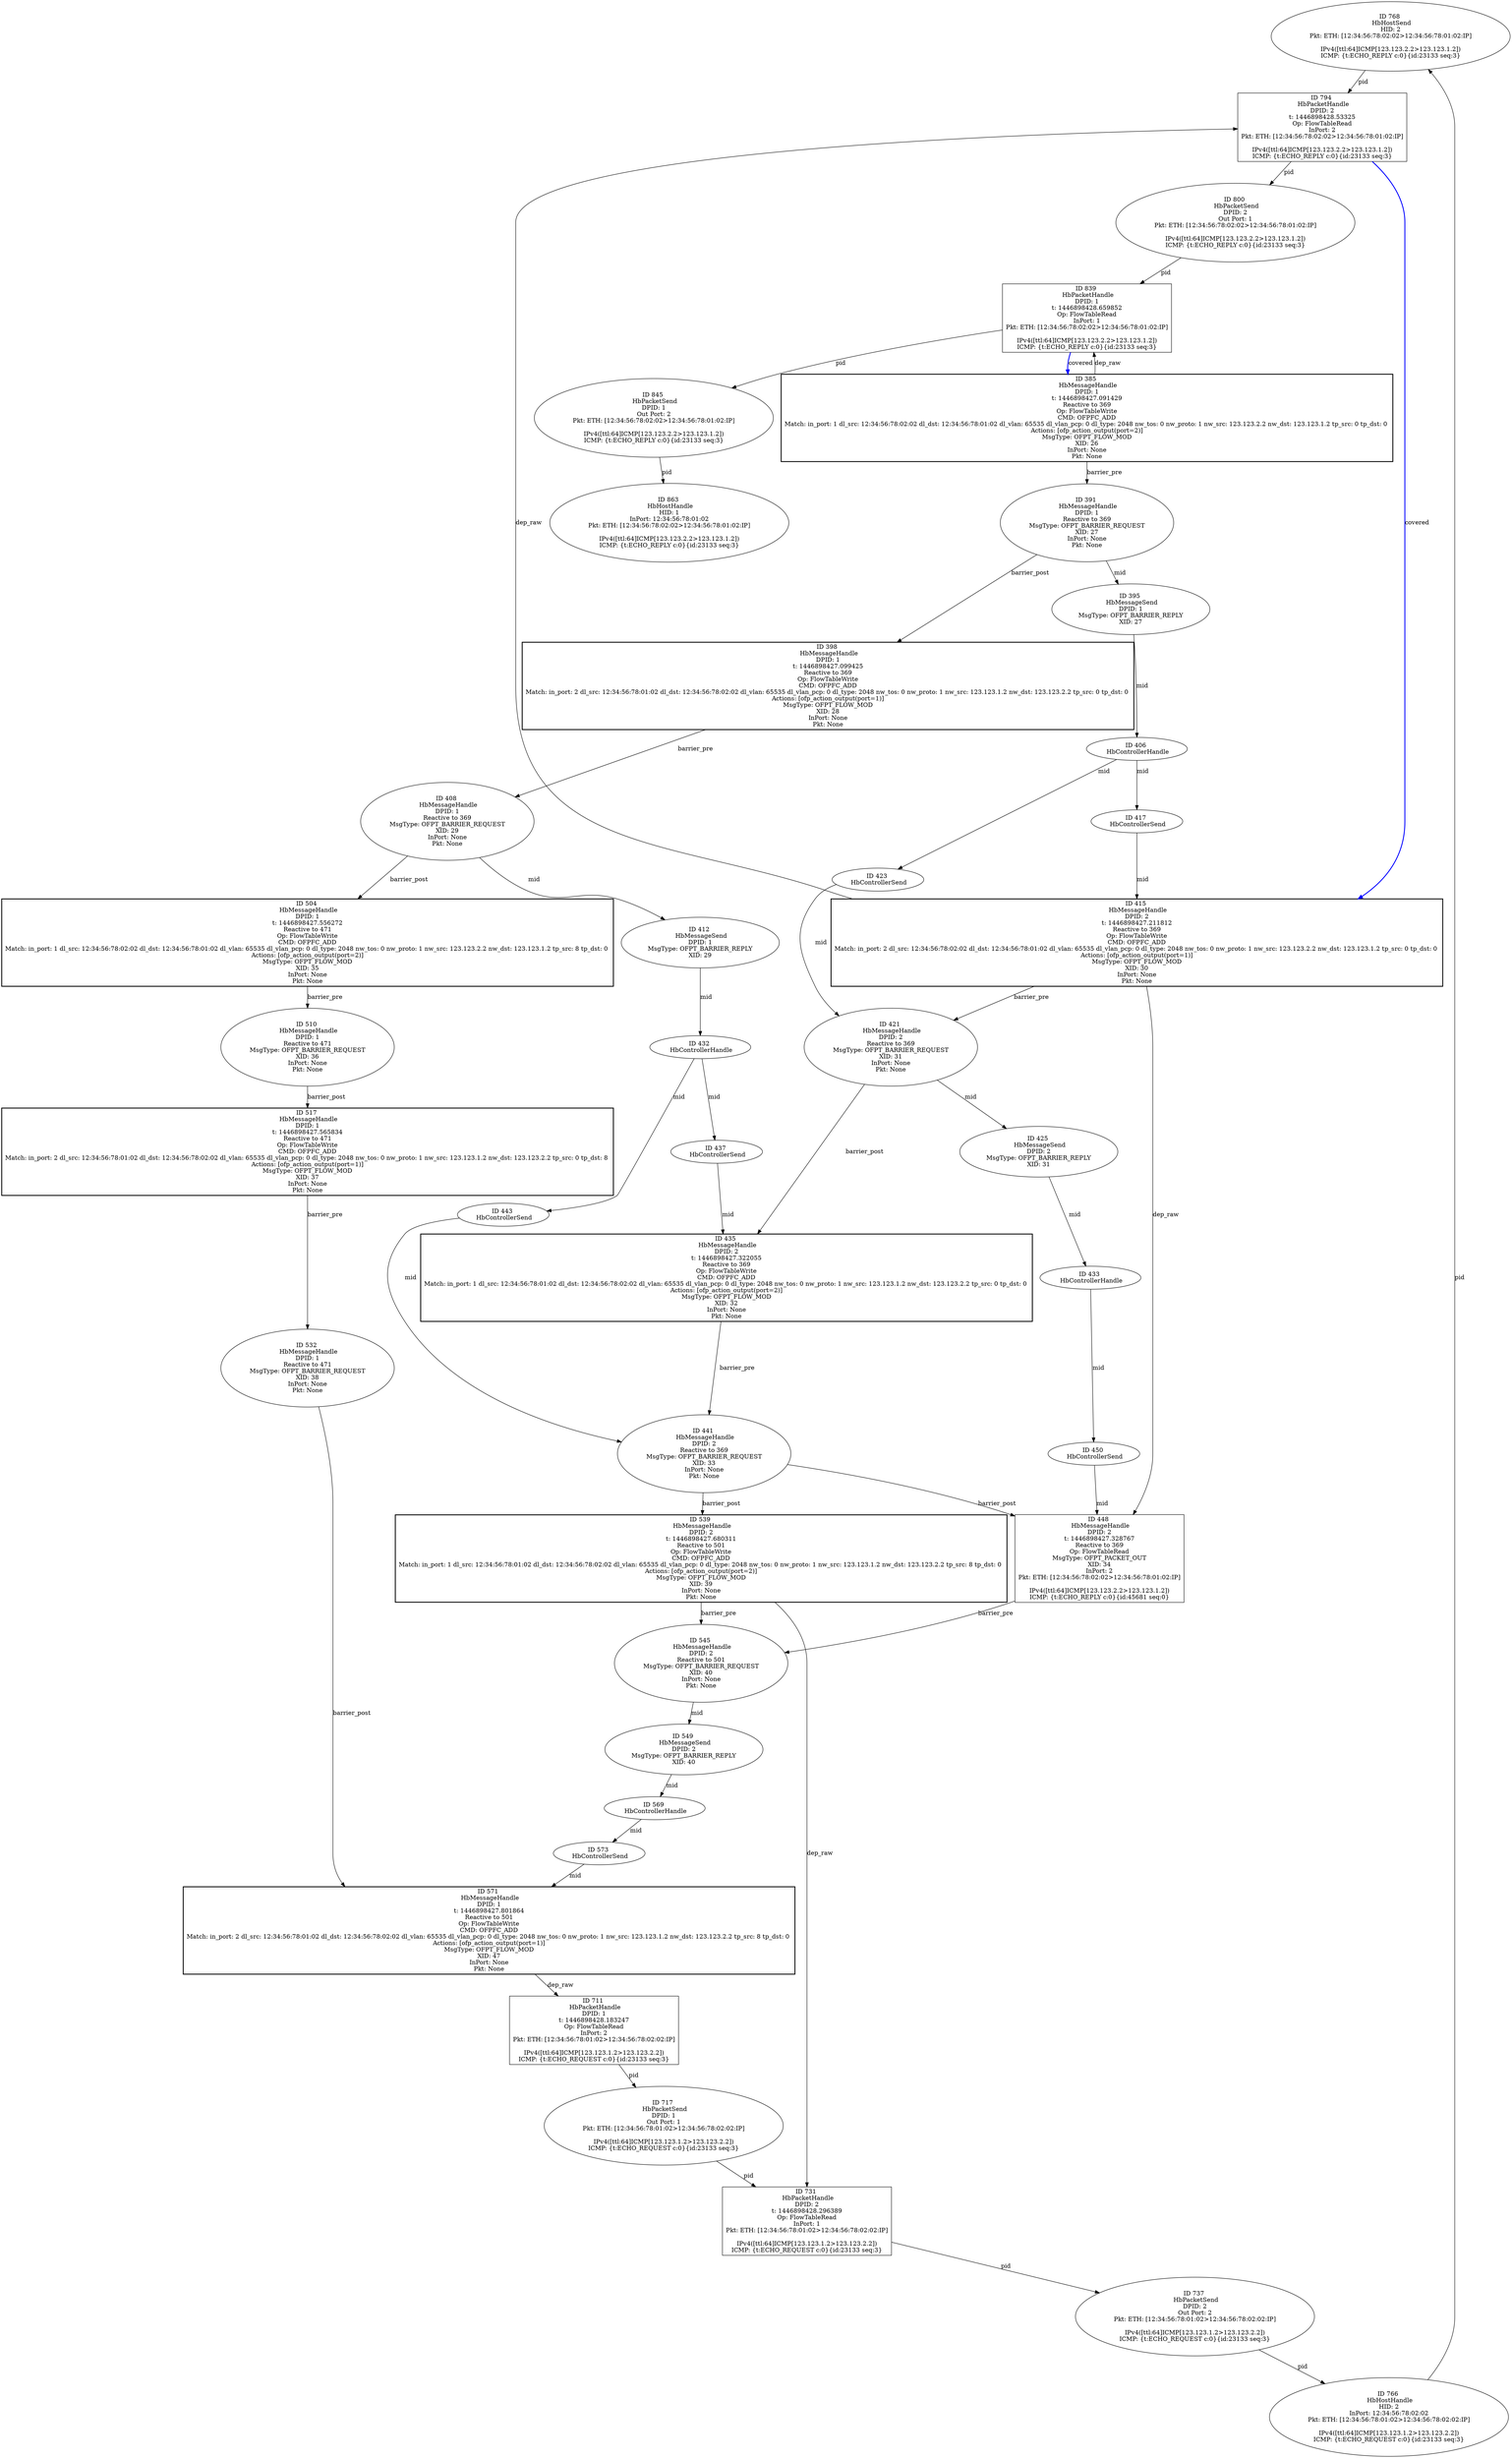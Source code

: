 strict digraph G {
768 [shape=oval, event=<hb_events.HbHostSend object at 0x10f8b50d0>, label="ID 768 
 HbHostSend
HID: 2
Pkt: ETH: [12:34:56:78:02:02>12:34:56:78:01:02:IP]

IPv4([ttl:64]ICMP[123.123.2.2>123.123.1.2])
ICMP: {t:ECHO_REPLY c:0}{id:23133 seq:3}"];
385 [event=<hb_events.HbMessageHandle object at 0x10f815c50>, shape=box, cmd_type="Reactive to 369", style=bold, label="ID 385 
 HbMessageHandle
DPID: 1
t: 1446898427.091429
Reactive to 369
Op: FlowTableWrite
CMD: OFPFC_ADD
Match: in_port: 1 dl_src: 12:34:56:78:02:02 dl_dst: 12:34:56:78:01:02 dl_vlan: 65535 dl_vlan_pcp: 0 dl_type: 2048 nw_tos: 0 nw_proto: 1 nw_src: 123.123.2.2 nw_dst: 123.123.1.2 tp_src: 0 tp_dst: 0 
Actions: [ofp_action_output(port=2)]
MsgType: OFPT_FLOW_MOD
XID: 26
InPort: None
Pkt: None"];
517 [event=<hb_events.HbMessageHandle object at 0x10f844890>, shape=box, cmd_type="Reactive to 471", style=bold, label="ID 517 
 HbMessageHandle
DPID: 1
t: 1446898427.565834
Reactive to 471
Op: FlowTableWrite
CMD: OFPFC_ADD
Match: in_port: 2 dl_src: 12:34:56:78:01:02 dl_dst: 12:34:56:78:02:02 dl_vlan: 65535 dl_vlan_pcp: 0 dl_type: 2048 nw_tos: 0 nw_proto: 1 nw_src: 123.123.1.2 nw_dst: 123.123.2.2 tp_src: 0 tp_dst: 8 
Actions: [ofp_action_output(port=1)]
MsgType: OFPT_FLOW_MOD
XID: 37
InPort: None
Pkt: None"];
391 [shape=oval, cmd_type="Reactive to 369", event=<hb_events.HbMessageHandle object at 0x10f815d90>, label="ID 391 
 HbMessageHandle
DPID: 1
Reactive to 369
MsgType: OFPT_BARRIER_REQUEST
XID: 27
InPort: None
Pkt: None"];
395 [shape=oval, event=<hb_events.HbMessageSend object at 0x10f815e10>, label="ID 395 
 HbMessageSend
DPID: 1
MsgType: OFPT_BARRIER_REPLY
XID: 27"];
398 [event=<hb_events.HbMessageHandle object at 0x10f81b450>, shape=box, cmd_type="Reactive to 369", style=bold, label="ID 398 
 HbMessageHandle
DPID: 1
t: 1446898427.099425
Reactive to 369
Op: FlowTableWrite
CMD: OFPFC_ADD
Match: in_port: 2 dl_src: 12:34:56:78:01:02 dl_dst: 12:34:56:78:02:02 dl_vlan: 65535 dl_vlan_pcp: 0 dl_type: 2048 nw_tos: 0 nw_proto: 1 nw_src: 123.123.1.2 nw_dst: 123.123.2.2 tp_src: 0 tp_dst: 0 
Actions: [ofp_action_output(port=1)]
MsgType: OFPT_FLOW_MOD
XID: 28
InPort: None
Pkt: None"];
532 [shape=oval, cmd_type="Reactive to 471", event=<hb_events.HbMessageHandle object at 0x10f844a50>, label="ID 532 
 HbMessageHandle
DPID: 1
Reactive to 471
MsgType: OFPT_BARRIER_REQUEST
XID: 38
InPort: None
Pkt: None"];
406 [shape=oval, event=<hb_events.HbControllerHandle object at 0x10f81b510>, label="ID 406 
 HbControllerHandle"];
408 [shape=oval, cmd_type="Reactive to 369", event=<hb_events.HbMessageHandle object at 0x10f81b6d0>, label="ID 408 
 HbMessageHandle
DPID: 1
Reactive to 369
MsgType: OFPT_BARRIER_REQUEST
XID: 29
InPort: None
Pkt: None"];
794 [shape=box, event=<hb_events.HbPacketHandle object at 0x10f90f310>, label="ID 794 
 HbPacketHandle
DPID: 2
t: 1446898428.53325
Op: FlowTableRead
InPort: 2
Pkt: ETH: [12:34:56:78:02:02>12:34:56:78:01:02:IP]

IPv4([ttl:64]ICMP[123.123.2.2>123.123.1.2])
ICMP: {t:ECHO_REPLY c:0}{id:23133 seq:3}"];
539 [event=<hb_events.HbMessageHandle object at 0x10f84a3d0>, shape=box, cmd_type="Reactive to 501", style=bold, label="ID 539 
 HbMessageHandle
DPID: 2
t: 1446898427.680311
Reactive to 501
Op: FlowTableWrite
CMD: OFPFC_ADD
Match: in_port: 1 dl_src: 12:34:56:78:01:02 dl_dst: 12:34:56:78:02:02 dl_vlan: 65535 dl_vlan_pcp: 0 dl_type: 2048 nw_tos: 0 nw_proto: 1 nw_src: 123.123.1.2 nw_dst: 123.123.2.2 tp_src: 8 tp_dst: 0 
Actions: [ofp_action_output(port=2)]
MsgType: OFPT_FLOW_MOD
XID: 39
InPort: None
Pkt: None"];
412 [shape=oval, event=<hb_events.HbMessageSend object at 0x10f81b650>, label="ID 412 
 HbMessageSend
DPID: 1
MsgType: OFPT_BARRIER_REPLY
XID: 29"];
415 [event=<hb_events.HbMessageHandle object at 0x10f81b850>, shape=box, cmd_type="Reactive to 369", style=bold, label="ID 415 
 HbMessageHandle
DPID: 2
t: 1446898427.211812
Reactive to 369
Op: FlowTableWrite
CMD: OFPFC_ADD
Match: in_port: 2 dl_src: 12:34:56:78:02:02 dl_dst: 12:34:56:78:01:02 dl_vlan: 65535 dl_vlan_pcp: 0 dl_type: 2048 nw_tos: 0 nw_proto: 1 nw_src: 123.123.2.2 nw_dst: 123.123.1.2 tp_src: 0 tp_dst: 0 
Actions: [ofp_action_output(port=1)]
MsgType: OFPT_FLOW_MOD
XID: 30
InPort: None
Pkt: None"];
800 [shape=oval, event=<hb_events.HbPacketSend object at 0x10f9175d0>, label="ID 800 
 HbPacketSend
DPID: 2
Out Port: 1
Pkt: ETH: [12:34:56:78:02:02>12:34:56:78:01:02:IP]

IPv4([ttl:64]ICMP[123.123.2.2>123.123.1.2])
ICMP: {t:ECHO_REPLY c:0}{id:23133 seq:3}"];
545 [shape=oval, cmd_type="Reactive to 501", event=<hb_events.HbMessageHandle object at 0x10f84a590>, label="ID 545 
 HbMessageHandle
DPID: 2
Reactive to 501
MsgType: OFPT_BARRIER_REQUEST
XID: 40
InPort: None
Pkt: None"];
549 [shape=oval, event=<hb_events.HbMessageSend object at 0x10f84a4d0>, label="ID 549 
 HbMessageSend
DPID: 2
MsgType: OFPT_BARRIER_REPLY
XID: 40"];
423 [shape=oval, event=<hb_events.HbControllerSend object at 0x10f81bed0>, label="ID 423 
 HbControllerSend"];
425 [shape=oval, event=<hb_events.HbMessageSend object at 0x10f81bf90>, label="ID 425 
 HbMessageSend
DPID: 2
MsgType: OFPT_BARRIER_REPLY
XID: 31"];
711 [shape=box, event=<hb_events.HbPacketHandle object at 0x10f88a410>, label="ID 711 
 HbPacketHandle
DPID: 1
t: 1446898428.183247
Op: FlowTableRead
InPort: 2
Pkt: ETH: [12:34:56:78:01:02>12:34:56:78:02:02:IP]

IPv4([ttl:64]ICMP[123.123.1.2>123.123.2.2])
ICMP: {t:ECHO_REQUEST c:0}{id:23133 seq:3}"];
432 [shape=oval, event=<hb_events.HbControllerHandle object at 0x10f822050>, label="ID 432 
 HbControllerHandle"];
433 [shape=oval, event=<hb_events.HbControllerHandle object at 0x10f822090>, label="ID 433 
 HbControllerHandle"];
435 [event=<hb_events.HbMessageHandle object at 0x10f822690>, shape=box, cmd_type="Reactive to 369", style=bold, label="ID 435 
 HbMessageHandle
DPID: 2
t: 1446898427.322055
Reactive to 369
Op: FlowTableWrite
CMD: OFPFC_ADD
Match: in_port: 1 dl_src: 12:34:56:78:01:02 dl_dst: 12:34:56:78:02:02 dl_vlan: 65535 dl_vlan_pcp: 0 dl_type: 2048 nw_tos: 0 nw_proto: 1 nw_src: 123.123.1.2 nw_dst: 123.123.2.2 tp_src: 0 tp_dst: 0 
Actions: [ofp_action_output(port=2)]
MsgType: OFPT_FLOW_MOD
XID: 32
InPort: None
Pkt: None"];
437 [shape=oval, event=<hb_events.HbControllerSend object at 0x10f8224d0>, label="ID 437 
 HbControllerSend"];
569 [shape=oval, event=<hb_events.HbControllerHandle object at 0x10f8502d0>, label="ID 569 
 HbControllerHandle"];
571 [event=<hb_events.HbMessageHandle object at 0x10f856bd0>, shape=box, cmd_type="Reactive to 501", style=bold, label="ID 571 
 HbMessageHandle
DPID: 1
t: 1446898427.801864
Reactive to 501
Op: FlowTableWrite
CMD: OFPFC_ADD
Match: in_port: 2 dl_src: 12:34:56:78:01:02 dl_dst: 12:34:56:78:02:02 dl_vlan: 65535 dl_vlan_pcp: 0 dl_type: 2048 nw_tos: 0 nw_proto: 1 nw_src: 123.123.1.2 nw_dst: 123.123.2.2 tp_src: 8 tp_dst: 0 
Actions: [ofp_action_output(port=1)]
MsgType: OFPT_FLOW_MOD
XID: 47
InPort: None
Pkt: None"];
573 [shape=oval, event=<hb_events.HbControllerSend object at 0x10f850d10>, label="ID 573 
 HbControllerSend"];
448 [shape=box, cmd_type="Reactive to 369", event=<hb_events.HbMessageHandle object at 0x10f822950>, label="ID 448 
 HbMessageHandle
DPID: 2
t: 1446898427.328767
Reactive to 369
Op: FlowTableRead
MsgType: OFPT_PACKET_OUT
XID: 34
InPort: 2
Pkt: ETH: [12:34:56:78:02:02>12:34:56:78:01:02:IP]

IPv4([ttl:64]ICMP[123.123.2.2>123.123.1.2])
ICMP: {t:ECHO_REPLY c:0}{id:45681 seq:0}"];
450 [shape=oval, event=<hb_events.HbControllerSend object at 0x10f822890>, label="ID 450 
 HbControllerSend"];
839 [shape=box, event=<hb_events.HbPacketHandle object at 0x10f983e90>, label="ID 839 
 HbPacketHandle
DPID: 1
t: 1446898428.659852
Op: FlowTableRead
InPort: 1
Pkt: ETH: [12:34:56:78:02:02>12:34:56:78:01:02:IP]

IPv4([ttl:64]ICMP[123.123.2.2>123.123.1.2])
ICMP: {t:ECHO_REPLY c:0}{id:23133 seq:3}"];
863 [shape=oval, event=<hb_events.HbHostHandle object at 0x10f995cd0>, label="ID 863 
 HbHostHandle
HID: 1
InPort: 12:34:56:78:01:02
Pkt: ETH: [12:34:56:78:02:02>12:34:56:78:01:02:IP]

IPv4([ttl:64]ICMP[123.123.2.2>123.123.1.2])
ICMP: {t:ECHO_REPLY c:0}{id:23133 seq:3}"];
845 [shape=oval, event=<hb_events.HbPacketSend object at 0x10f983810>, label="ID 845 
 HbPacketSend
DPID: 1
Out Port: 2
Pkt: ETH: [12:34:56:78:02:02>12:34:56:78:01:02:IP]

IPv4([ttl:64]ICMP[123.123.2.2>123.123.1.2])
ICMP: {t:ECHO_REPLY c:0}{id:23133 seq:3}"];
717 [shape=oval, event=<hb_events.HbPacketSend object at 0x10f89ec90>, label="ID 717 
 HbPacketSend
DPID: 1
Out Port: 1
Pkt: ETH: [12:34:56:78:01:02>12:34:56:78:02:02:IP]

IPv4([ttl:64]ICMP[123.123.1.2>123.123.2.2])
ICMP: {t:ECHO_REQUEST c:0}{id:23133 seq:3}"];
441 [shape=oval, cmd_type="Reactive to 369", event=<hb_events.HbMessageHandle object at 0x10f822850>, label="ID 441 
 HbMessageHandle
DPID: 2
Reactive to 369
MsgType: OFPT_BARRIER_REQUEST
XID: 33
InPort: None
Pkt: None"];
731 [shape=box, event=<hb_events.HbPacketHandle object at 0x10f8a2510>, label="ID 731 
 HbPacketHandle
DPID: 2
t: 1446898428.296389
Op: FlowTableRead
InPort: 1
Pkt: ETH: [12:34:56:78:01:02>12:34:56:78:02:02:IP]

IPv4([ttl:64]ICMP[123.123.1.2>123.123.2.2])
ICMP: {t:ECHO_REQUEST c:0}{id:23133 seq:3}"];
421 [shape=oval, cmd_type="Reactive to 369", event=<hb_events.HbMessageHandle object at 0x10f81bf50>, label="ID 421 
 HbMessageHandle
DPID: 2
Reactive to 369
MsgType: OFPT_BARRIER_REQUEST
XID: 31
InPort: None
Pkt: None"];
737 [shape=oval, event=<hb_events.HbPacketSend object at 0x10f8b2a90>, label="ID 737 
 HbPacketSend
DPID: 2
Out Port: 2
Pkt: ETH: [12:34:56:78:01:02>12:34:56:78:02:02:IP]

IPv4([ttl:64]ICMP[123.123.1.2>123.123.2.2])
ICMP: {t:ECHO_REQUEST c:0}{id:23133 seq:3}"];
443 [shape=oval, event=<hb_events.HbControllerSend object at 0x10f822750>, label="ID 443 
 HbControllerSend"];
417 [shape=oval, event=<hb_events.HbControllerSend object at 0x10f81b710>, label="ID 417 
 HbControllerSend"];
510 [shape=oval, cmd_type="Reactive to 471", event=<hb_events.HbMessageHandle object at 0x10f844610>, label="ID 510 
 HbMessageHandle
DPID: 1
Reactive to 471
MsgType: OFPT_BARRIER_REQUEST
XID: 36
InPort: None
Pkt: None"];
504 [event=<hb_events.HbMessageHandle object at 0x10f8444d0>, shape=box, cmd_type="Reactive to 471", style=bold, label="ID 504 
 HbMessageHandle
DPID: 1
t: 1446898427.556272
Reactive to 471
Op: FlowTableWrite
CMD: OFPFC_ADD
Match: in_port: 1 dl_src: 12:34:56:78:02:02 dl_dst: 12:34:56:78:01:02 dl_vlan: 65535 dl_vlan_pcp: 0 dl_type: 2048 nw_tos: 0 nw_proto: 1 nw_src: 123.123.2.2 nw_dst: 123.123.1.2 tp_src: 8 tp_dst: 0 
Actions: [ofp_action_output(port=2)]
MsgType: OFPT_FLOW_MOD
XID: 35
InPort: None
Pkt: None"];
766 [shape=oval, event=<hb_events.HbHostHandle object at 0x10f8fdf50>, label="ID 766 
 HbHostHandle
HID: 2
InPort: 12:34:56:78:02:02
Pkt: ETH: [12:34:56:78:01:02>12:34:56:78:02:02:IP]

IPv4([ttl:64]ICMP[123.123.1.2>123.123.2.2])
ICMP: {t:ECHO_REQUEST c:0}{id:23133 seq:3}"];
768 -> 794  [rel=pid, label=pid];
385 -> 839  [rel=dep_raw, label=dep_raw];
385 -> 391  [rel=barrier_pre, label=barrier_pre];
517 -> 532  [rel=barrier_pre, label=barrier_pre];
391 -> 395  [rel=mid, label=mid];
391 -> 398  [rel=barrier_post, label=barrier_post];
395 -> 406  [rel=mid, label=mid];
398 -> 408  [rel=barrier_pre, label=barrier_pre];
532 -> 571  [rel=barrier_post, label=barrier_post];
406 -> 417  [rel=mid, label=mid];
406 -> 423  [rel=mid, label=mid];
408 -> 504  [rel=barrier_post, label=barrier_post];
408 -> 412  [rel=mid, label=mid];
794 -> 800  [rel=pid, label=pid];
794 -> 415  [harmful=True, color=blue, style=bold, rel=covered, label=covered];
539 -> 545  [rel=barrier_pre, label=barrier_pre];
539 -> 731  [rel=dep_raw, label=dep_raw];
412 -> 432  [rel=mid, label=mid];
415 -> 448  [rel=dep_raw, label=dep_raw];
415 -> 794  [rel=dep_raw, label=dep_raw];
415 -> 421  [rel=barrier_pre, label=barrier_pre];
800 -> 839  [rel=pid, label=pid];
545 -> 549  [rel=mid, label=mid];
549 -> 569  [rel=mid, label=mid];
423 -> 421  [rel=mid, label=mid];
425 -> 433  [rel=mid, label=mid];
711 -> 717  [rel=pid, label=pid];
432 -> 443  [rel=mid, label=mid];
432 -> 437  [rel=mid, label=mid];
433 -> 450  [rel=mid, label=mid];
435 -> 441  [rel=barrier_pre, label=barrier_pre];
437 -> 435  [rel=mid, label=mid];
569 -> 573  [rel=mid, label=mid];
571 -> 711  [rel=dep_raw, label=dep_raw];
573 -> 571  [rel=mid, label=mid];
448 -> 545  [rel=barrier_pre, label=barrier_pre];
450 -> 448  [rel=mid, label=mid];
839 -> 385  [harmful=True, color=blue, style=bold, rel=covered, label=covered];
839 -> 845  [rel=pid, label=pid];
845 -> 863  [rel=pid, label=pid];
717 -> 731  [rel=pid, label=pid];
441 -> 448  [rel=barrier_post, label=barrier_post];
441 -> 539  [rel=barrier_post, label=barrier_post];
731 -> 737  [rel=pid, label=pid];
421 -> 425  [rel=mid, label=mid];
421 -> 435  [rel=barrier_post, label=barrier_post];
737 -> 766  [rel=pid, label=pid];
443 -> 441  [rel=mid, label=mid];
417 -> 415  [rel=mid, label=mid];
510 -> 517  [rel=barrier_post, label=barrier_post];
504 -> 510  [rel=barrier_pre, label=barrier_pre];
766 -> 768  [rel=pid, label=pid];
}
